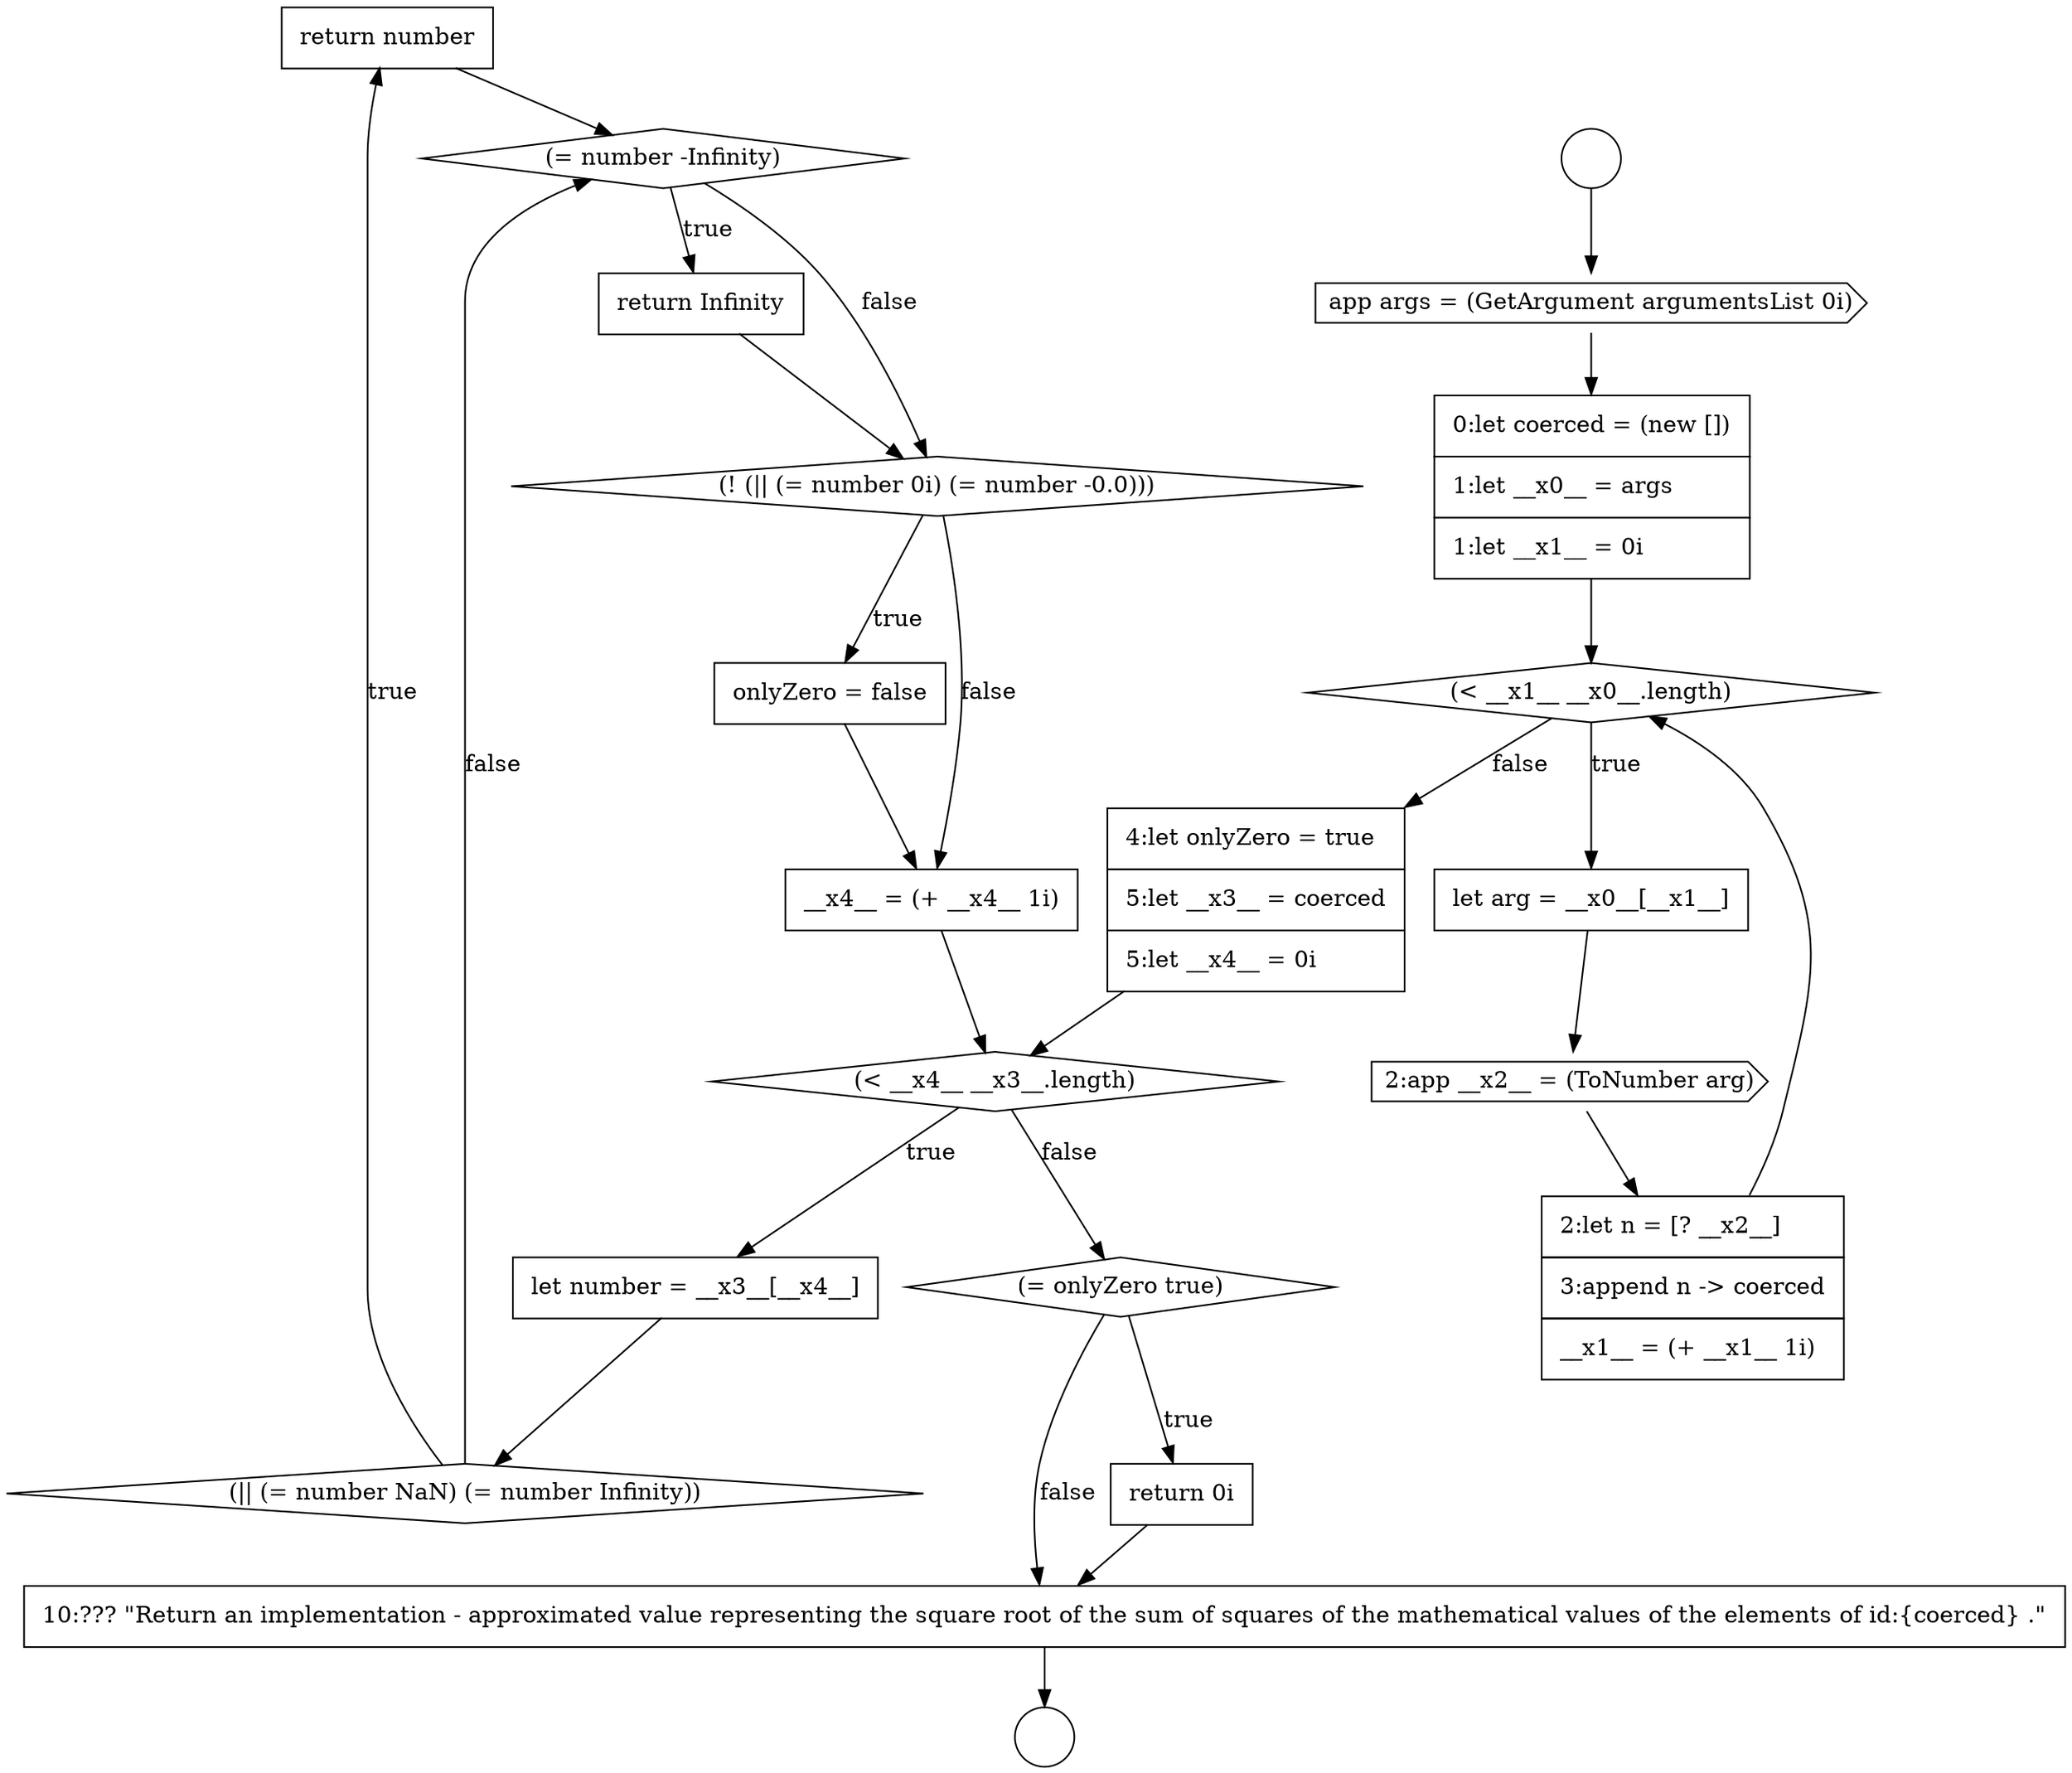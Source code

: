 digraph {
  node12939 [shape=none, margin=0, label=<<font color="black">
    <table border="0" cellborder="1" cellspacing="0" cellpadding="10">
      <tr><td align="left">return number</td></tr>
    </table>
  </font>> color="black" fillcolor="white" style=filled]
  node12929 [shape=cds, label=<<font color="black">app args = (GetArgument argumentsList 0i)</font>> color="black" fillcolor="white" style=filled]
  node12943 [shape=none, margin=0, label=<<font color="black">
    <table border="0" cellborder="1" cellspacing="0" cellpadding="10">
      <tr><td align="left">onlyZero = false</td></tr>
    </table>
  </font>> color="black" fillcolor="white" style=filled]
  node12930 [shape=none, margin=0, label=<<font color="black">
    <table border="0" cellborder="1" cellspacing="0" cellpadding="10">
      <tr><td align="left">0:let coerced = (new [])</td></tr>
      <tr><td align="left">1:let __x0__ = args</td></tr>
      <tr><td align="left">1:let __x1__ = 0i</td></tr>
    </table>
  </font>> color="black" fillcolor="white" style=filled]
  node12945 [shape=diamond, label=<<font color="black">(= onlyZero true)</font>> color="black" fillcolor="white" style=filled]
  node12942 [shape=diamond, label=<<font color="black">(! (|| (= number 0i) (= number -0.0)))</font>> color="black" fillcolor="white" style=filled]
  node12946 [shape=none, margin=0, label=<<font color="black">
    <table border="0" cellborder="1" cellspacing="0" cellpadding="10">
      <tr><td align="left">return 0i</td></tr>
    </table>
  </font>> color="black" fillcolor="white" style=filled]
  node12936 [shape=diamond, label=<<font color="black">(&lt; __x4__ __x3__.length)</font>> color="black" fillcolor="white" style=filled]
  node12941 [shape=none, margin=0, label=<<font color="black">
    <table border="0" cellborder="1" cellspacing="0" cellpadding="10">
      <tr><td align="left">return Infinity</td></tr>
    </table>
  </font>> color="black" fillcolor="white" style=filled]
  node12947 [shape=none, margin=0, label=<<font color="black">
    <table border="0" cellborder="1" cellspacing="0" cellpadding="10">
      <tr><td align="left">10:??? &quot;Return an implementation - approximated value representing the square root of the sum of squares of the mathematical values of the elements of id:{coerced} .&quot;</td></tr>
    </table>
  </font>> color="black" fillcolor="white" style=filled]
  node12933 [shape=cds, label=<<font color="black">2:app __x2__ = (ToNumber arg)</font>> color="black" fillcolor="white" style=filled]
  node12940 [shape=diamond, label=<<font color="black">(= number -Infinity)</font>> color="black" fillcolor="white" style=filled]
  node12944 [shape=none, margin=0, label=<<font color="black">
    <table border="0" cellborder="1" cellspacing="0" cellpadding="10">
      <tr><td align="left">__x4__ = (+ __x4__ 1i)</td></tr>
    </table>
  </font>> color="black" fillcolor="white" style=filled]
  node12928 [shape=circle label=" " color="black" fillcolor="white" style=filled]
  node12934 [shape=none, margin=0, label=<<font color="black">
    <table border="0" cellborder="1" cellspacing="0" cellpadding="10">
      <tr><td align="left">2:let n = [? __x2__]</td></tr>
      <tr><td align="left">3:append n -&gt; coerced</td></tr>
      <tr><td align="left">__x1__ = (+ __x1__ 1i)</td></tr>
    </table>
  </font>> color="black" fillcolor="white" style=filled]
  node12935 [shape=none, margin=0, label=<<font color="black">
    <table border="0" cellborder="1" cellspacing="0" cellpadding="10">
      <tr><td align="left">4:let onlyZero = true</td></tr>
      <tr><td align="left">5:let __x3__ = coerced</td></tr>
      <tr><td align="left">5:let __x4__ = 0i</td></tr>
    </table>
  </font>> color="black" fillcolor="white" style=filled]
  node12927 [shape=circle label=" " color="black" fillcolor="white" style=filled]
  node12931 [shape=diamond, label=<<font color="black">(&lt; __x1__ __x0__.length)</font>> color="black" fillcolor="white" style=filled]
  node12938 [shape=diamond, label=<<font color="black">(|| (= number NaN) (= number Infinity))</font>> color="black" fillcolor="white" style=filled]
  node12937 [shape=none, margin=0, label=<<font color="black">
    <table border="0" cellborder="1" cellspacing="0" cellpadding="10">
      <tr><td align="left">let number = __x3__[__x4__]</td></tr>
    </table>
  </font>> color="black" fillcolor="white" style=filled]
  node12932 [shape=none, margin=0, label=<<font color="black">
    <table border="0" cellborder="1" cellspacing="0" cellpadding="10">
      <tr><td align="left">let arg = __x0__[__x1__]</td></tr>
    </table>
  </font>> color="black" fillcolor="white" style=filled]
  node12937 -> node12938 [ color="black"]
  node12940 -> node12941 [label=<<font color="black">true</font>> color="black"]
  node12940 -> node12942 [label=<<font color="black">false</font>> color="black"]
  node12933 -> node12934 [ color="black"]
  node12931 -> node12932 [label=<<font color="black">true</font>> color="black"]
  node12931 -> node12935 [label=<<font color="black">false</font>> color="black"]
  node12946 -> node12947 [ color="black"]
  node12945 -> node12946 [label=<<font color="black">true</font>> color="black"]
  node12945 -> node12947 [label=<<font color="black">false</font>> color="black"]
  node12929 -> node12930 [ color="black"]
  node12939 -> node12940 [ color="black"]
  node12942 -> node12943 [label=<<font color="black">true</font>> color="black"]
  node12942 -> node12944 [label=<<font color="black">false</font>> color="black"]
  node12941 -> node12942 [ color="black"]
  node12935 -> node12936 [ color="black"]
  node12932 -> node12933 [ color="black"]
  node12934 -> node12931 [ color="black"]
  node12930 -> node12931 [ color="black"]
  node12936 -> node12937 [label=<<font color="black">true</font>> color="black"]
  node12936 -> node12945 [label=<<font color="black">false</font>> color="black"]
  node12927 -> node12929 [ color="black"]
  node12938 -> node12939 [label=<<font color="black">true</font>> color="black"]
  node12938 -> node12940 [label=<<font color="black">false</font>> color="black"]
  node12944 -> node12936 [ color="black"]
  node12943 -> node12944 [ color="black"]
  node12947 -> node12928 [ color="black"]
}
